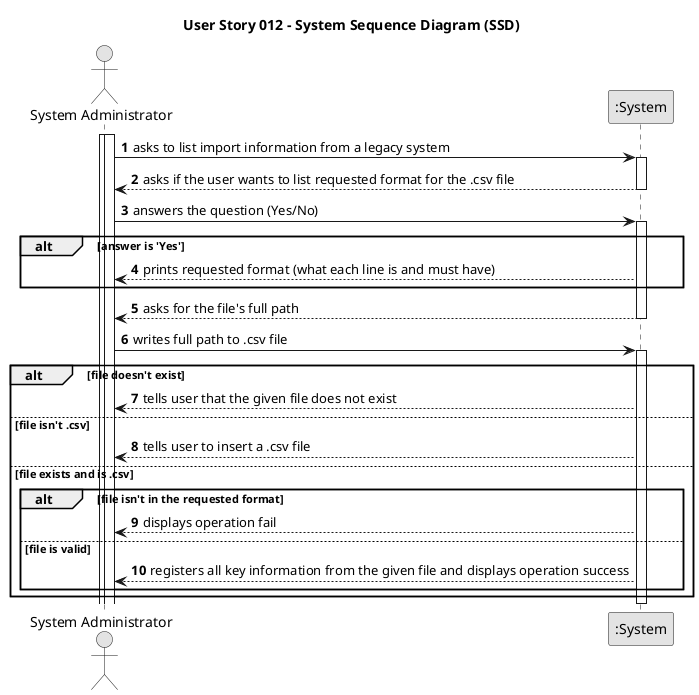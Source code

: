 @startuml
skinparam monochrome true
skinparam packageStyle rectangle
skinparam shadowing false

title User Story 012 - System Sequence Diagram (SSD)

autonumber

actor "System Administrator" as User
participant ":System" as System

activate User

    activate User
    User -> System : asks to list import information from a legacy system
    activate System

    System --> User : asks if the user wants to list requested format for the .csv file
    deactivate System

    User -> System : answers the question (Yes/No)
    activate System

    alt answer is 'Yes'
    System --> User : prints requested format (what each line is and must have)
    end

    System --> User : asks for the file's full path
    deactivate System

    User -> System : writes full path to .csv file
    activate System

    alt file doesn't exist
    System --> User : tells user that the given file does not exist
    else file isn't .csv
    System --> User : tells user to insert a .csv file
    else file exists and is .csv
    alt file isn't in the requested format
    System --> User : displays operation fail
    else file is valid
    System --> User : registers all key information from the given file and displays operation success
    end
    end

    deactivate System


@enduml